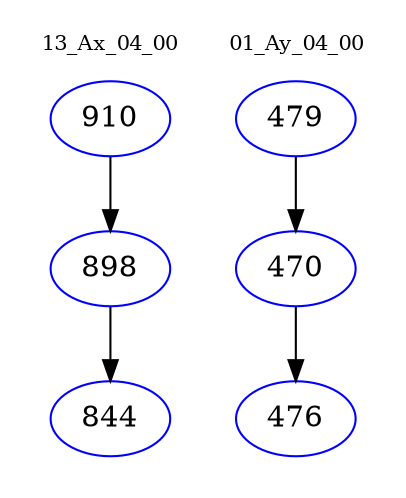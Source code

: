 digraph{
subgraph cluster_0 {
color = white
label = "13_Ax_04_00";
fontsize=10;
T0_910 [label="910", color="blue"]
T0_910 -> T0_898 [color="black"]
T0_898 [label="898", color="blue"]
T0_898 -> T0_844 [color="black"]
T0_844 [label="844", color="blue"]
}
subgraph cluster_1 {
color = white
label = "01_Ay_04_00";
fontsize=10;
T1_479 [label="479", color="blue"]
T1_479 -> T1_470 [color="black"]
T1_470 [label="470", color="blue"]
T1_470 -> T1_476 [color="black"]
T1_476 [label="476", color="blue"]
}
}
